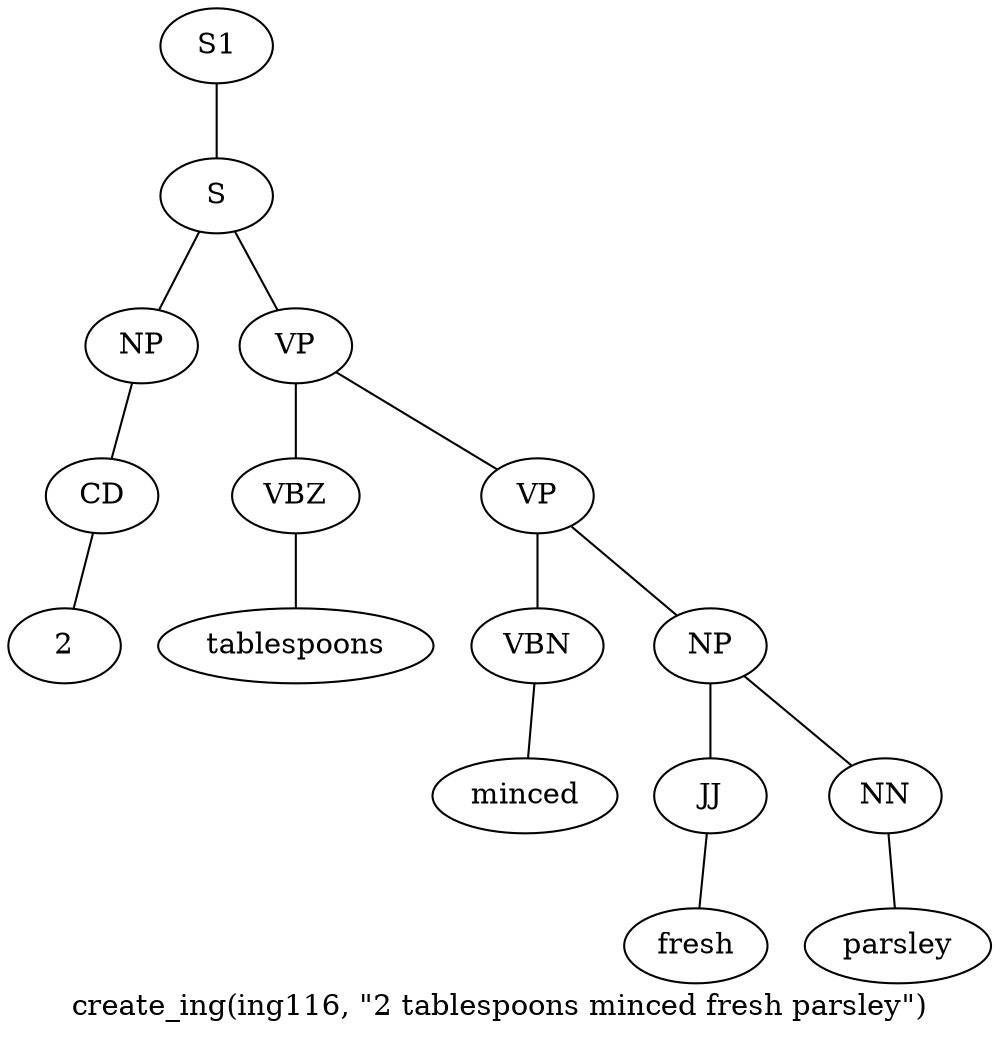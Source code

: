 graph SyntaxGraph {
	label = "create_ing(ing116, \"2 tablespoons minced fresh parsley\")";
	Node0 [label="S1"];
	Node1 [label="S"];
	Node2 [label="NP"];
	Node3 [label="CD"];
	Node4 [label="2"];
	Node5 [label="VP"];
	Node6 [label="VBZ"];
	Node7 [label="tablespoons"];
	Node8 [label="VP"];
	Node9 [label="VBN"];
	Node10 [label="minced"];
	Node11 [label="NP"];
	Node12 [label="JJ"];
	Node13 [label="fresh"];
	Node14 [label="NN"];
	Node15 [label="parsley"];

	Node0 -- Node1;
	Node1 -- Node2;
	Node1 -- Node5;
	Node2 -- Node3;
	Node3 -- Node4;
	Node5 -- Node6;
	Node5 -- Node8;
	Node6 -- Node7;
	Node8 -- Node9;
	Node8 -- Node11;
	Node9 -- Node10;
	Node11 -- Node12;
	Node11 -- Node14;
	Node12 -- Node13;
	Node14 -- Node15;
}